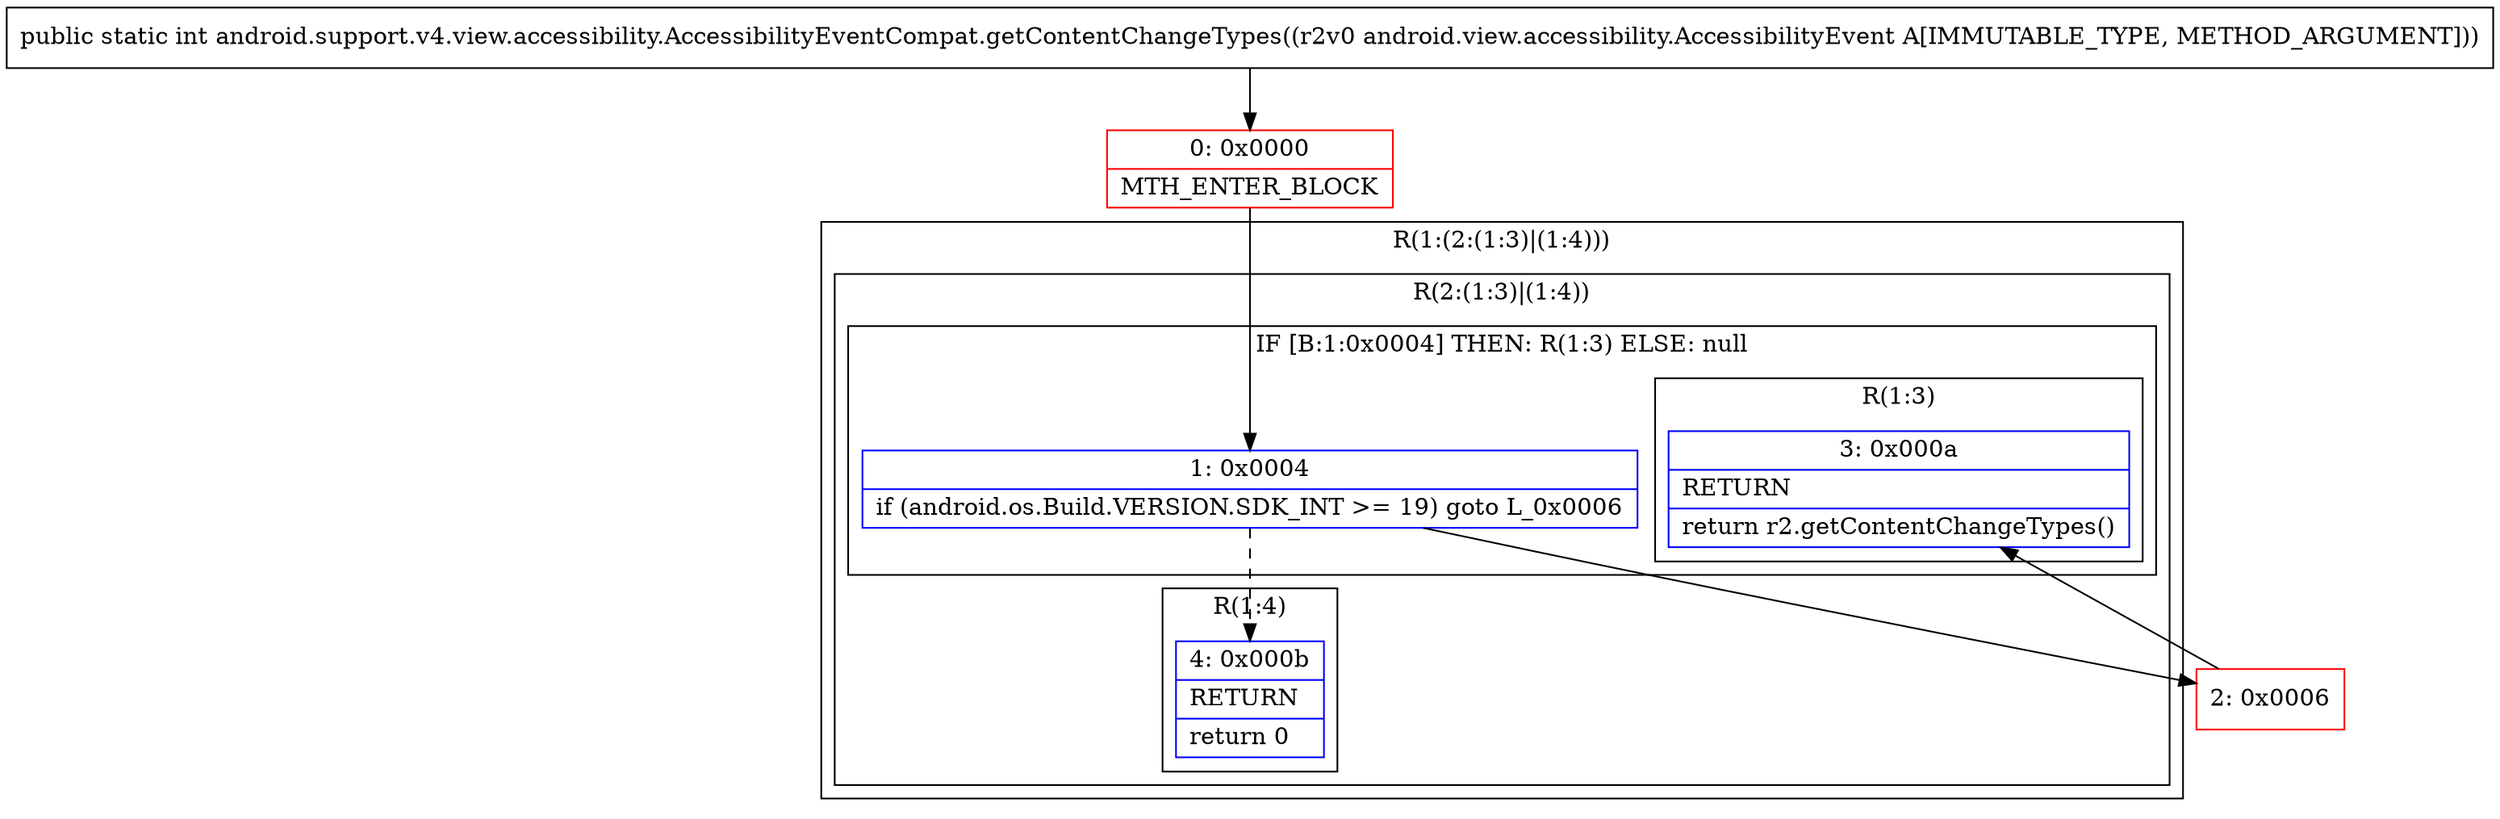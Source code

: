 digraph "CFG forandroid.support.v4.view.accessibility.AccessibilityEventCompat.getContentChangeTypes(Landroid\/view\/accessibility\/AccessibilityEvent;)I" {
subgraph cluster_Region_1908340509 {
label = "R(1:(2:(1:3)|(1:4)))";
node [shape=record,color=blue];
subgraph cluster_Region_1252556568 {
label = "R(2:(1:3)|(1:4))";
node [shape=record,color=blue];
subgraph cluster_IfRegion_1433706475 {
label = "IF [B:1:0x0004] THEN: R(1:3) ELSE: null";
node [shape=record,color=blue];
Node_1 [shape=record,label="{1\:\ 0x0004|if (android.os.Build.VERSION.SDK_INT \>= 19) goto L_0x0006\l}"];
subgraph cluster_Region_1907933212 {
label = "R(1:3)";
node [shape=record,color=blue];
Node_3 [shape=record,label="{3\:\ 0x000a|RETURN\l|return r2.getContentChangeTypes()\l}"];
}
}
subgraph cluster_Region_2008602409 {
label = "R(1:4)";
node [shape=record,color=blue];
Node_4 [shape=record,label="{4\:\ 0x000b|RETURN\l|return 0\l}"];
}
}
}
Node_0 [shape=record,color=red,label="{0\:\ 0x0000|MTH_ENTER_BLOCK\l}"];
Node_2 [shape=record,color=red,label="{2\:\ 0x0006}"];
MethodNode[shape=record,label="{public static int android.support.v4.view.accessibility.AccessibilityEventCompat.getContentChangeTypes((r2v0 android.view.accessibility.AccessibilityEvent A[IMMUTABLE_TYPE, METHOD_ARGUMENT])) }"];
MethodNode -> Node_0;
Node_1 -> Node_2;
Node_1 -> Node_4[style=dashed];
Node_0 -> Node_1;
Node_2 -> Node_3;
}

